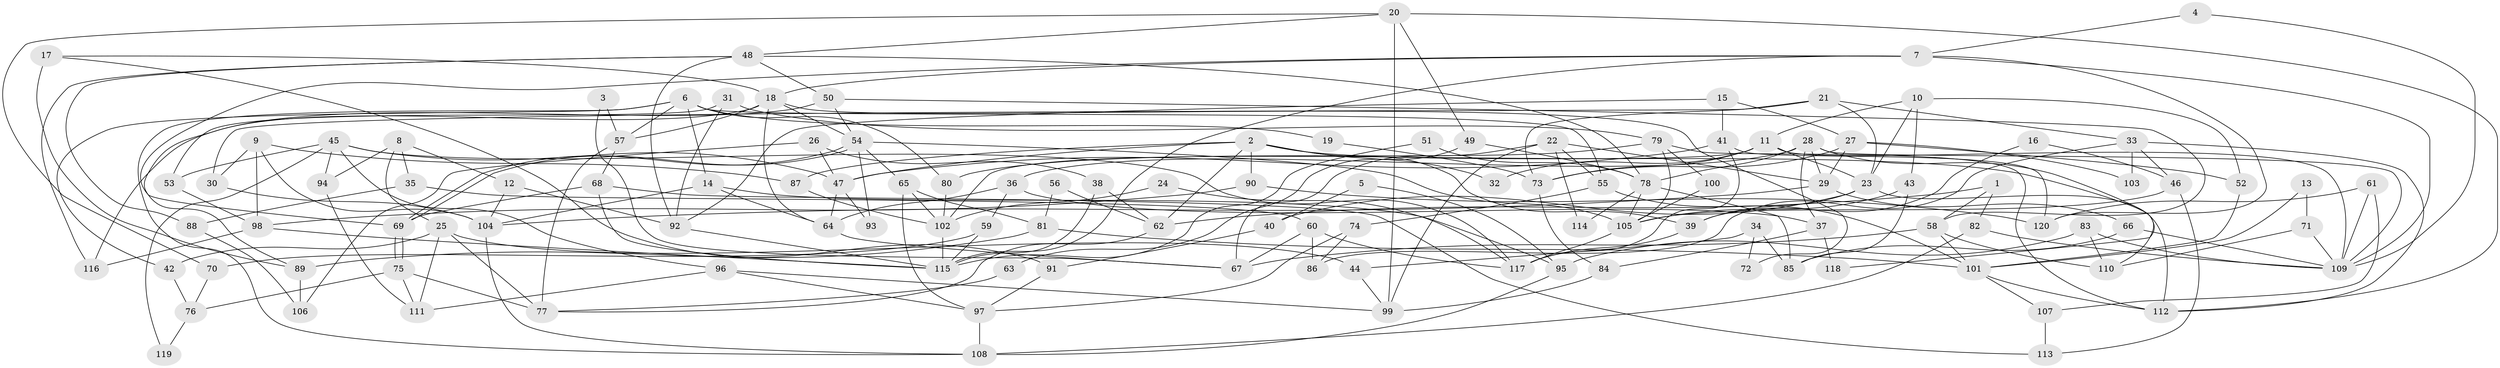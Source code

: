 // coarse degree distribution, {7: 0.18333333333333332, 8: 0.06666666666666667, 11: 0.03333333333333333, 10: 0.05, 3: 0.3, 6: 0.06666666666666667, 5: 0.1, 12: 0.016666666666666666, 2: 0.08333333333333333, 9: 0.016666666666666666, 4: 0.08333333333333333}
// Generated by graph-tools (version 1.1) at 2025/51/03/04/25 22:51:08]
// undirected, 120 vertices, 240 edges
graph export_dot {
  node [color=gray90,style=filled];
  1;
  2;
  3;
  4;
  5;
  6;
  7;
  8;
  9;
  10;
  11;
  12;
  13;
  14;
  15;
  16;
  17;
  18;
  19;
  20;
  21;
  22;
  23;
  24;
  25;
  26;
  27;
  28;
  29;
  30;
  31;
  32;
  33;
  34;
  35;
  36;
  37;
  38;
  39;
  40;
  41;
  42;
  43;
  44;
  45;
  46;
  47;
  48;
  49;
  50;
  51;
  52;
  53;
  54;
  55;
  56;
  57;
  58;
  59;
  60;
  61;
  62;
  63;
  64;
  65;
  66;
  67;
  68;
  69;
  70;
  71;
  72;
  73;
  74;
  75;
  76;
  77;
  78;
  79;
  80;
  81;
  82;
  83;
  84;
  85;
  86;
  87;
  88;
  89;
  90;
  91;
  92;
  93;
  94;
  95;
  96;
  97;
  98;
  99;
  100;
  101;
  102;
  103;
  104;
  105;
  106;
  107;
  108;
  109;
  110;
  111;
  112;
  113;
  114;
  115;
  116;
  117;
  118;
  119;
  120;
  1 -- 82;
  1 -- 58;
  1 -- 62;
  2 -- 87;
  2 -- 39;
  2 -- 32;
  2 -- 47;
  2 -- 62;
  2 -- 90;
  2 -- 110;
  3 -- 57;
  3 -- 67;
  4 -- 7;
  4 -- 109;
  5 -- 40;
  5 -- 95;
  6 -- 14;
  6 -- 57;
  6 -- 19;
  6 -- 42;
  6 -- 55;
  6 -- 80;
  6 -- 108;
  7 -- 18;
  7 -- 69;
  7 -- 109;
  7 -- 115;
  7 -- 120;
  8 -- 12;
  8 -- 94;
  8 -- 25;
  8 -- 35;
  9 -- 104;
  9 -- 98;
  9 -- 30;
  9 -- 87;
  10 -- 11;
  10 -- 23;
  10 -- 43;
  10 -- 52;
  11 -- 109;
  11 -- 102;
  11 -- 23;
  11 -- 32;
  11 -- 73;
  12 -- 92;
  12 -- 104;
  13 -- 71;
  13 -- 101;
  14 -- 104;
  14 -- 95;
  14 -- 64;
  15 -- 92;
  15 -- 41;
  15 -- 27;
  16 -- 46;
  16 -- 39;
  17 -- 89;
  17 -- 18;
  17 -- 91;
  18 -- 57;
  18 -- 64;
  18 -- 54;
  18 -- 72;
  18 -- 89;
  19 -- 73;
  20 -- 99;
  20 -- 48;
  20 -- 49;
  20 -- 70;
  20 -- 112;
  21 -- 73;
  21 -- 23;
  21 -- 30;
  21 -- 33;
  22 -- 29;
  22 -- 55;
  22 -- 67;
  22 -- 99;
  22 -- 114;
  23 -- 112;
  23 -- 39;
  23 -- 40;
  24 -- 102;
  24 -- 117;
  25 -- 111;
  25 -- 42;
  25 -- 44;
  25 -- 77;
  26 -- 38;
  26 -- 47;
  26 -- 106;
  27 -- 29;
  27 -- 52;
  27 -- 73;
  27 -- 103;
  28 -- 109;
  28 -- 36;
  28 -- 29;
  28 -- 37;
  28 -- 78;
  28 -- 118;
  29 -- 66;
  29 -- 104;
  30 -- 104;
  31 -- 53;
  31 -- 79;
  31 -- 92;
  33 -- 86;
  33 -- 46;
  33 -- 103;
  33 -- 112;
  34 -- 85;
  34 -- 44;
  34 -- 72;
  35 -- 60;
  35 -- 88;
  36 -- 59;
  36 -- 64;
  36 -- 37;
  37 -- 84;
  37 -- 118;
  38 -- 62;
  38 -- 115;
  39 -- 117;
  40 -- 91;
  41 -- 47;
  41 -- 117;
  41 -- 120;
  42 -- 76;
  43 -- 105;
  43 -- 85;
  44 -- 99;
  45 -- 47;
  45 -- 96;
  45 -- 53;
  45 -- 94;
  45 -- 117;
  45 -- 119;
  46 -- 105;
  46 -- 113;
  47 -- 64;
  47 -- 93;
  48 -- 116;
  48 -- 92;
  48 -- 50;
  48 -- 78;
  48 -- 88;
  49 -- 78;
  49 -- 63;
  50 -- 54;
  50 -- 58;
  50 -- 116;
  51 -- 78;
  51 -- 115;
  52 -- 101;
  53 -- 98;
  54 -- 69;
  54 -- 69;
  54 -- 65;
  54 -- 93;
  54 -- 105;
  55 -- 101;
  55 -- 74;
  56 -- 62;
  56 -- 81;
  57 -- 77;
  57 -- 68;
  58 -- 101;
  58 -- 67;
  58 -- 110;
  59 -- 115;
  59 -- 70;
  60 -- 67;
  60 -- 117;
  60 -- 86;
  61 -- 107;
  61 -- 120;
  61 -- 109;
  62 -- 77;
  63 -- 77;
  64 -- 67;
  65 -- 81;
  65 -- 97;
  65 -- 102;
  66 -- 85;
  66 -- 109;
  68 -- 115;
  68 -- 69;
  68 -- 113;
  69 -- 75;
  69 -- 75;
  70 -- 76;
  71 -- 110;
  71 -- 109;
  73 -- 84;
  74 -- 97;
  74 -- 86;
  75 -- 77;
  75 -- 76;
  75 -- 111;
  76 -- 119;
  78 -- 85;
  78 -- 105;
  78 -- 114;
  79 -- 112;
  79 -- 105;
  79 -- 80;
  79 -- 100;
  80 -- 102;
  81 -- 89;
  81 -- 101;
  82 -- 108;
  82 -- 109;
  83 -- 110;
  83 -- 109;
  83 -- 95;
  84 -- 99;
  87 -- 102;
  88 -- 106;
  89 -- 106;
  90 -- 120;
  90 -- 98;
  91 -- 97;
  92 -- 115;
  94 -- 111;
  95 -- 108;
  96 -- 99;
  96 -- 97;
  96 -- 111;
  97 -- 108;
  98 -- 115;
  98 -- 116;
  100 -- 105;
  101 -- 112;
  101 -- 107;
  102 -- 115;
  104 -- 108;
  105 -- 117;
  107 -- 113;
}
